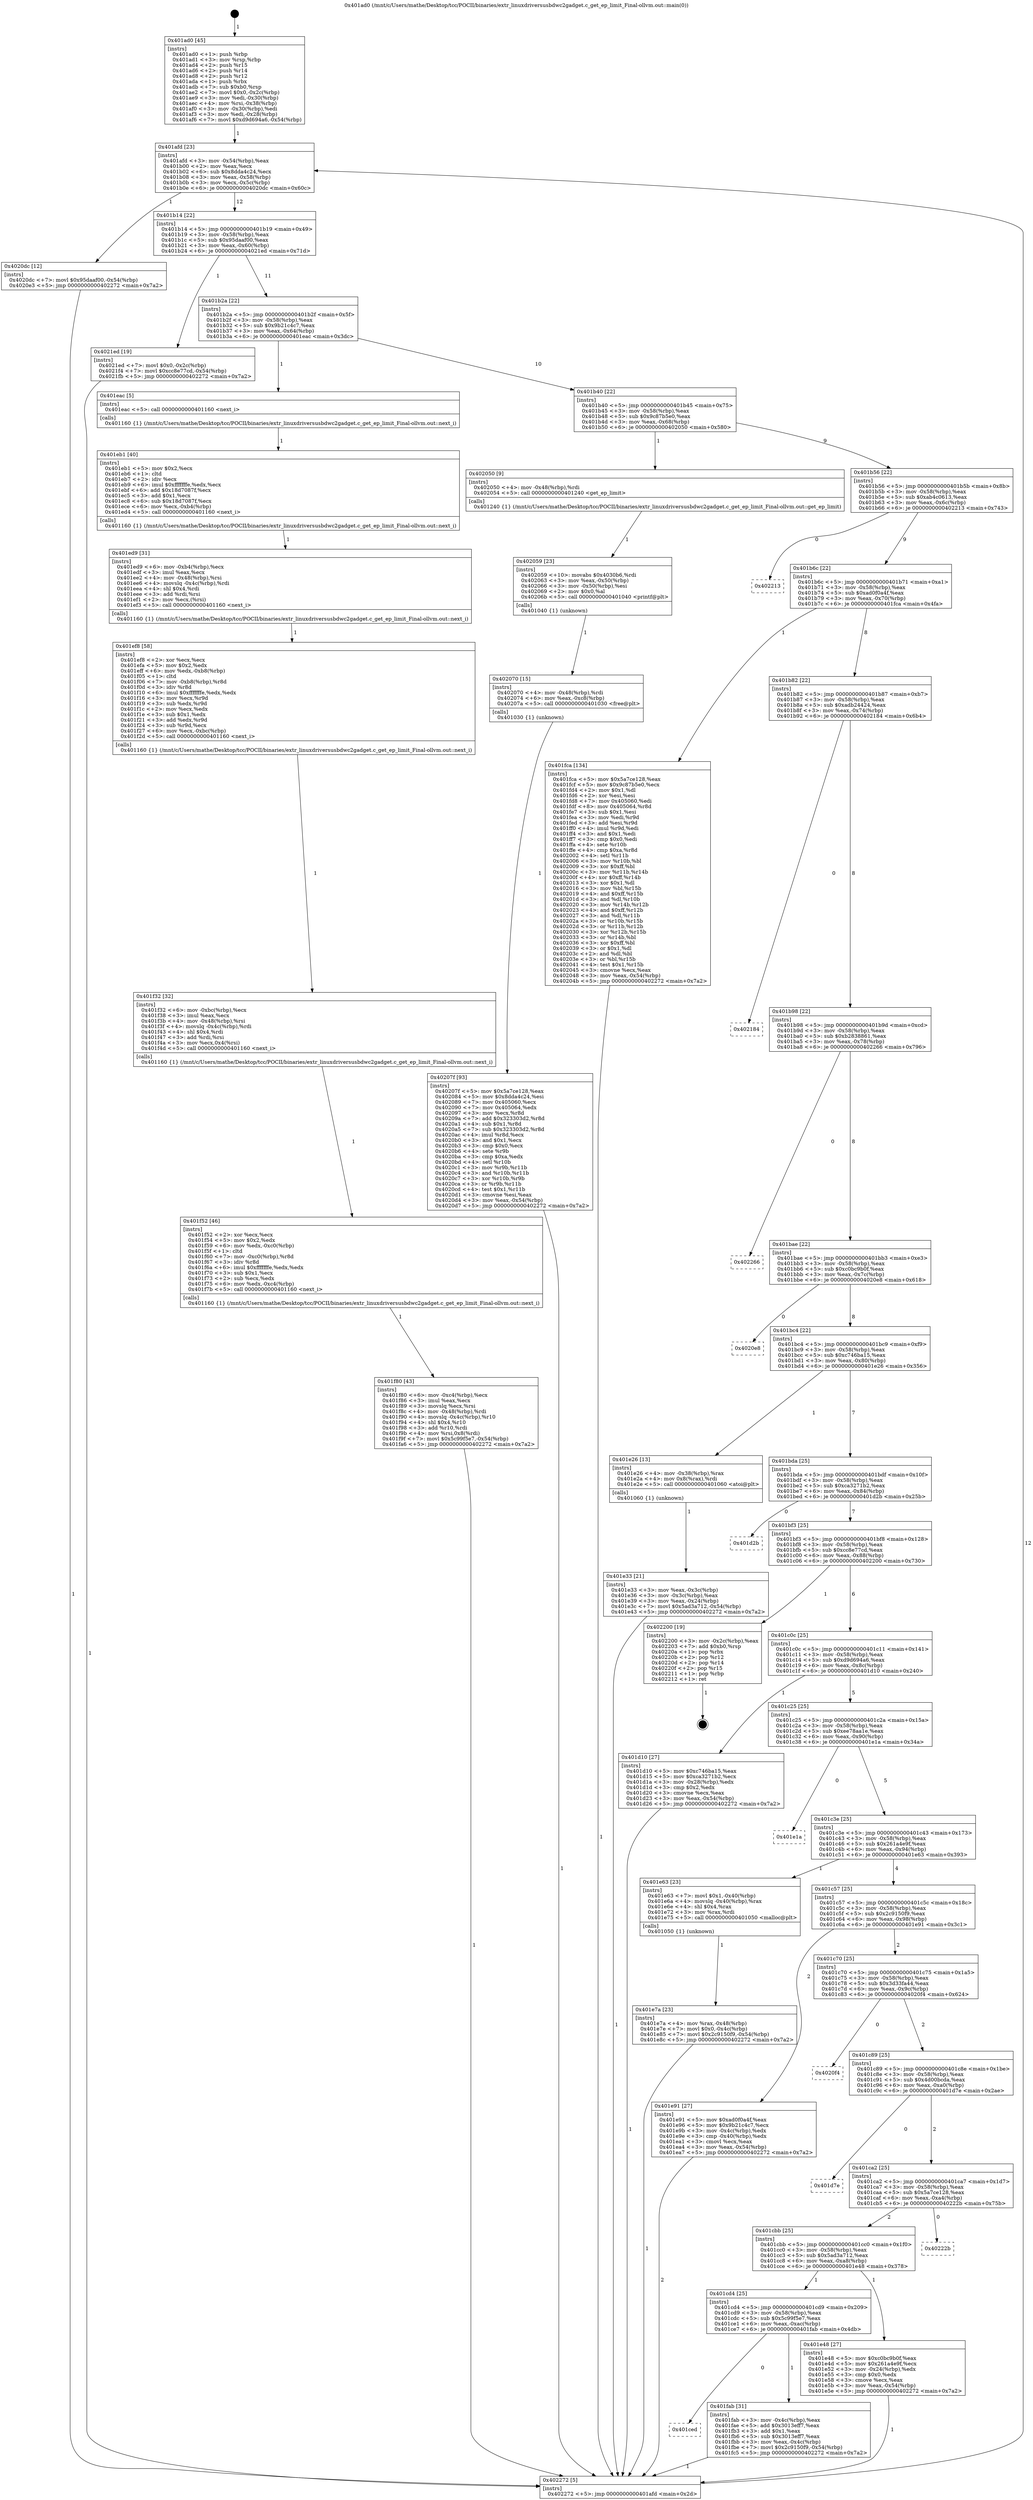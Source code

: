 digraph "0x401ad0" {
  label = "0x401ad0 (/mnt/c/Users/mathe/Desktop/tcc/POCII/binaries/extr_linuxdriversusbdwc2gadget.c_get_ep_limit_Final-ollvm.out::main(0))"
  labelloc = "t"
  node[shape=record]

  Entry [label="",width=0.3,height=0.3,shape=circle,fillcolor=black,style=filled]
  "0x401afd" [label="{
     0x401afd [23]\l
     | [instrs]\l
     &nbsp;&nbsp;0x401afd \<+3\>: mov -0x54(%rbp),%eax\l
     &nbsp;&nbsp;0x401b00 \<+2\>: mov %eax,%ecx\l
     &nbsp;&nbsp;0x401b02 \<+6\>: sub $0x8dda4c24,%ecx\l
     &nbsp;&nbsp;0x401b08 \<+3\>: mov %eax,-0x58(%rbp)\l
     &nbsp;&nbsp;0x401b0b \<+3\>: mov %ecx,-0x5c(%rbp)\l
     &nbsp;&nbsp;0x401b0e \<+6\>: je 00000000004020dc \<main+0x60c\>\l
  }"]
  "0x4020dc" [label="{
     0x4020dc [12]\l
     | [instrs]\l
     &nbsp;&nbsp;0x4020dc \<+7\>: movl $0x95daaf00,-0x54(%rbp)\l
     &nbsp;&nbsp;0x4020e3 \<+5\>: jmp 0000000000402272 \<main+0x7a2\>\l
  }"]
  "0x401b14" [label="{
     0x401b14 [22]\l
     | [instrs]\l
     &nbsp;&nbsp;0x401b14 \<+5\>: jmp 0000000000401b19 \<main+0x49\>\l
     &nbsp;&nbsp;0x401b19 \<+3\>: mov -0x58(%rbp),%eax\l
     &nbsp;&nbsp;0x401b1c \<+5\>: sub $0x95daaf00,%eax\l
     &nbsp;&nbsp;0x401b21 \<+3\>: mov %eax,-0x60(%rbp)\l
     &nbsp;&nbsp;0x401b24 \<+6\>: je 00000000004021ed \<main+0x71d\>\l
  }"]
  Exit [label="",width=0.3,height=0.3,shape=circle,fillcolor=black,style=filled,peripheries=2]
  "0x4021ed" [label="{
     0x4021ed [19]\l
     | [instrs]\l
     &nbsp;&nbsp;0x4021ed \<+7\>: movl $0x0,-0x2c(%rbp)\l
     &nbsp;&nbsp;0x4021f4 \<+7\>: movl $0xcc8e77cd,-0x54(%rbp)\l
     &nbsp;&nbsp;0x4021fb \<+5\>: jmp 0000000000402272 \<main+0x7a2\>\l
  }"]
  "0x401b2a" [label="{
     0x401b2a [22]\l
     | [instrs]\l
     &nbsp;&nbsp;0x401b2a \<+5\>: jmp 0000000000401b2f \<main+0x5f\>\l
     &nbsp;&nbsp;0x401b2f \<+3\>: mov -0x58(%rbp),%eax\l
     &nbsp;&nbsp;0x401b32 \<+5\>: sub $0x9b21c4c7,%eax\l
     &nbsp;&nbsp;0x401b37 \<+3\>: mov %eax,-0x64(%rbp)\l
     &nbsp;&nbsp;0x401b3a \<+6\>: je 0000000000401eac \<main+0x3dc\>\l
  }"]
  "0x40207f" [label="{
     0x40207f [93]\l
     | [instrs]\l
     &nbsp;&nbsp;0x40207f \<+5\>: mov $0x5a7ce128,%eax\l
     &nbsp;&nbsp;0x402084 \<+5\>: mov $0x8dda4c24,%esi\l
     &nbsp;&nbsp;0x402089 \<+7\>: mov 0x405060,%ecx\l
     &nbsp;&nbsp;0x402090 \<+7\>: mov 0x405064,%edx\l
     &nbsp;&nbsp;0x402097 \<+3\>: mov %ecx,%r8d\l
     &nbsp;&nbsp;0x40209a \<+7\>: add $0x323303d2,%r8d\l
     &nbsp;&nbsp;0x4020a1 \<+4\>: sub $0x1,%r8d\l
     &nbsp;&nbsp;0x4020a5 \<+7\>: sub $0x323303d2,%r8d\l
     &nbsp;&nbsp;0x4020ac \<+4\>: imul %r8d,%ecx\l
     &nbsp;&nbsp;0x4020b0 \<+3\>: and $0x1,%ecx\l
     &nbsp;&nbsp;0x4020b3 \<+3\>: cmp $0x0,%ecx\l
     &nbsp;&nbsp;0x4020b6 \<+4\>: sete %r9b\l
     &nbsp;&nbsp;0x4020ba \<+3\>: cmp $0xa,%edx\l
     &nbsp;&nbsp;0x4020bd \<+4\>: setl %r10b\l
     &nbsp;&nbsp;0x4020c1 \<+3\>: mov %r9b,%r11b\l
     &nbsp;&nbsp;0x4020c4 \<+3\>: and %r10b,%r11b\l
     &nbsp;&nbsp;0x4020c7 \<+3\>: xor %r10b,%r9b\l
     &nbsp;&nbsp;0x4020ca \<+3\>: or %r9b,%r11b\l
     &nbsp;&nbsp;0x4020cd \<+4\>: test $0x1,%r11b\l
     &nbsp;&nbsp;0x4020d1 \<+3\>: cmovne %esi,%eax\l
     &nbsp;&nbsp;0x4020d4 \<+3\>: mov %eax,-0x54(%rbp)\l
     &nbsp;&nbsp;0x4020d7 \<+5\>: jmp 0000000000402272 \<main+0x7a2\>\l
  }"]
  "0x401eac" [label="{
     0x401eac [5]\l
     | [instrs]\l
     &nbsp;&nbsp;0x401eac \<+5\>: call 0000000000401160 \<next_i\>\l
     | [calls]\l
     &nbsp;&nbsp;0x401160 \{1\} (/mnt/c/Users/mathe/Desktop/tcc/POCII/binaries/extr_linuxdriversusbdwc2gadget.c_get_ep_limit_Final-ollvm.out::next_i)\l
  }"]
  "0x401b40" [label="{
     0x401b40 [22]\l
     | [instrs]\l
     &nbsp;&nbsp;0x401b40 \<+5\>: jmp 0000000000401b45 \<main+0x75\>\l
     &nbsp;&nbsp;0x401b45 \<+3\>: mov -0x58(%rbp),%eax\l
     &nbsp;&nbsp;0x401b48 \<+5\>: sub $0x9c87b5e0,%eax\l
     &nbsp;&nbsp;0x401b4d \<+3\>: mov %eax,-0x68(%rbp)\l
     &nbsp;&nbsp;0x401b50 \<+6\>: je 0000000000402050 \<main+0x580\>\l
  }"]
  "0x402070" [label="{
     0x402070 [15]\l
     | [instrs]\l
     &nbsp;&nbsp;0x402070 \<+4\>: mov -0x48(%rbp),%rdi\l
     &nbsp;&nbsp;0x402074 \<+6\>: mov %eax,-0xc8(%rbp)\l
     &nbsp;&nbsp;0x40207a \<+5\>: call 0000000000401030 \<free@plt\>\l
     | [calls]\l
     &nbsp;&nbsp;0x401030 \{1\} (unknown)\l
  }"]
  "0x402050" [label="{
     0x402050 [9]\l
     | [instrs]\l
     &nbsp;&nbsp;0x402050 \<+4\>: mov -0x48(%rbp),%rdi\l
     &nbsp;&nbsp;0x402054 \<+5\>: call 0000000000401240 \<get_ep_limit\>\l
     | [calls]\l
     &nbsp;&nbsp;0x401240 \{1\} (/mnt/c/Users/mathe/Desktop/tcc/POCII/binaries/extr_linuxdriversusbdwc2gadget.c_get_ep_limit_Final-ollvm.out::get_ep_limit)\l
  }"]
  "0x401b56" [label="{
     0x401b56 [22]\l
     | [instrs]\l
     &nbsp;&nbsp;0x401b56 \<+5\>: jmp 0000000000401b5b \<main+0x8b\>\l
     &nbsp;&nbsp;0x401b5b \<+3\>: mov -0x58(%rbp),%eax\l
     &nbsp;&nbsp;0x401b5e \<+5\>: sub $0xab4c0613,%eax\l
     &nbsp;&nbsp;0x401b63 \<+3\>: mov %eax,-0x6c(%rbp)\l
     &nbsp;&nbsp;0x401b66 \<+6\>: je 0000000000402213 \<main+0x743\>\l
  }"]
  "0x402059" [label="{
     0x402059 [23]\l
     | [instrs]\l
     &nbsp;&nbsp;0x402059 \<+10\>: movabs $0x4030b6,%rdi\l
     &nbsp;&nbsp;0x402063 \<+3\>: mov %eax,-0x50(%rbp)\l
     &nbsp;&nbsp;0x402066 \<+3\>: mov -0x50(%rbp),%esi\l
     &nbsp;&nbsp;0x402069 \<+2\>: mov $0x0,%al\l
     &nbsp;&nbsp;0x40206b \<+5\>: call 0000000000401040 \<printf@plt\>\l
     | [calls]\l
     &nbsp;&nbsp;0x401040 \{1\} (unknown)\l
  }"]
  "0x402213" [label="{
     0x402213\l
  }", style=dashed]
  "0x401b6c" [label="{
     0x401b6c [22]\l
     | [instrs]\l
     &nbsp;&nbsp;0x401b6c \<+5\>: jmp 0000000000401b71 \<main+0xa1\>\l
     &nbsp;&nbsp;0x401b71 \<+3\>: mov -0x58(%rbp),%eax\l
     &nbsp;&nbsp;0x401b74 \<+5\>: sub $0xad0f0a4f,%eax\l
     &nbsp;&nbsp;0x401b79 \<+3\>: mov %eax,-0x70(%rbp)\l
     &nbsp;&nbsp;0x401b7c \<+6\>: je 0000000000401fca \<main+0x4fa\>\l
  }"]
  "0x401ced" [label="{
     0x401ced\l
  }", style=dashed]
  "0x401fca" [label="{
     0x401fca [134]\l
     | [instrs]\l
     &nbsp;&nbsp;0x401fca \<+5\>: mov $0x5a7ce128,%eax\l
     &nbsp;&nbsp;0x401fcf \<+5\>: mov $0x9c87b5e0,%ecx\l
     &nbsp;&nbsp;0x401fd4 \<+2\>: mov $0x1,%dl\l
     &nbsp;&nbsp;0x401fd6 \<+2\>: xor %esi,%esi\l
     &nbsp;&nbsp;0x401fd8 \<+7\>: mov 0x405060,%edi\l
     &nbsp;&nbsp;0x401fdf \<+8\>: mov 0x405064,%r8d\l
     &nbsp;&nbsp;0x401fe7 \<+3\>: sub $0x1,%esi\l
     &nbsp;&nbsp;0x401fea \<+3\>: mov %edi,%r9d\l
     &nbsp;&nbsp;0x401fed \<+3\>: add %esi,%r9d\l
     &nbsp;&nbsp;0x401ff0 \<+4\>: imul %r9d,%edi\l
     &nbsp;&nbsp;0x401ff4 \<+3\>: and $0x1,%edi\l
     &nbsp;&nbsp;0x401ff7 \<+3\>: cmp $0x0,%edi\l
     &nbsp;&nbsp;0x401ffa \<+4\>: sete %r10b\l
     &nbsp;&nbsp;0x401ffe \<+4\>: cmp $0xa,%r8d\l
     &nbsp;&nbsp;0x402002 \<+4\>: setl %r11b\l
     &nbsp;&nbsp;0x402006 \<+3\>: mov %r10b,%bl\l
     &nbsp;&nbsp;0x402009 \<+3\>: xor $0xff,%bl\l
     &nbsp;&nbsp;0x40200c \<+3\>: mov %r11b,%r14b\l
     &nbsp;&nbsp;0x40200f \<+4\>: xor $0xff,%r14b\l
     &nbsp;&nbsp;0x402013 \<+3\>: xor $0x1,%dl\l
     &nbsp;&nbsp;0x402016 \<+3\>: mov %bl,%r15b\l
     &nbsp;&nbsp;0x402019 \<+4\>: and $0xff,%r15b\l
     &nbsp;&nbsp;0x40201d \<+3\>: and %dl,%r10b\l
     &nbsp;&nbsp;0x402020 \<+3\>: mov %r14b,%r12b\l
     &nbsp;&nbsp;0x402023 \<+4\>: and $0xff,%r12b\l
     &nbsp;&nbsp;0x402027 \<+3\>: and %dl,%r11b\l
     &nbsp;&nbsp;0x40202a \<+3\>: or %r10b,%r15b\l
     &nbsp;&nbsp;0x40202d \<+3\>: or %r11b,%r12b\l
     &nbsp;&nbsp;0x402030 \<+3\>: xor %r12b,%r15b\l
     &nbsp;&nbsp;0x402033 \<+3\>: or %r14b,%bl\l
     &nbsp;&nbsp;0x402036 \<+3\>: xor $0xff,%bl\l
     &nbsp;&nbsp;0x402039 \<+3\>: or $0x1,%dl\l
     &nbsp;&nbsp;0x40203c \<+2\>: and %dl,%bl\l
     &nbsp;&nbsp;0x40203e \<+3\>: or %bl,%r15b\l
     &nbsp;&nbsp;0x402041 \<+4\>: test $0x1,%r15b\l
     &nbsp;&nbsp;0x402045 \<+3\>: cmovne %ecx,%eax\l
     &nbsp;&nbsp;0x402048 \<+3\>: mov %eax,-0x54(%rbp)\l
     &nbsp;&nbsp;0x40204b \<+5\>: jmp 0000000000402272 \<main+0x7a2\>\l
  }"]
  "0x401b82" [label="{
     0x401b82 [22]\l
     | [instrs]\l
     &nbsp;&nbsp;0x401b82 \<+5\>: jmp 0000000000401b87 \<main+0xb7\>\l
     &nbsp;&nbsp;0x401b87 \<+3\>: mov -0x58(%rbp),%eax\l
     &nbsp;&nbsp;0x401b8a \<+5\>: sub $0xadb24424,%eax\l
     &nbsp;&nbsp;0x401b8f \<+3\>: mov %eax,-0x74(%rbp)\l
     &nbsp;&nbsp;0x401b92 \<+6\>: je 0000000000402184 \<main+0x6b4\>\l
  }"]
  "0x401fab" [label="{
     0x401fab [31]\l
     | [instrs]\l
     &nbsp;&nbsp;0x401fab \<+3\>: mov -0x4c(%rbp),%eax\l
     &nbsp;&nbsp;0x401fae \<+5\>: add $0x3013eff7,%eax\l
     &nbsp;&nbsp;0x401fb3 \<+3\>: add $0x1,%eax\l
     &nbsp;&nbsp;0x401fb6 \<+5\>: sub $0x3013eff7,%eax\l
     &nbsp;&nbsp;0x401fbb \<+3\>: mov %eax,-0x4c(%rbp)\l
     &nbsp;&nbsp;0x401fbe \<+7\>: movl $0x2c9150f9,-0x54(%rbp)\l
     &nbsp;&nbsp;0x401fc5 \<+5\>: jmp 0000000000402272 \<main+0x7a2\>\l
  }"]
  "0x402184" [label="{
     0x402184\l
  }", style=dashed]
  "0x401b98" [label="{
     0x401b98 [22]\l
     | [instrs]\l
     &nbsp;&nbsp;0x401b98 \<+5\>: jmp 0000000000401b9d \<main+0xcd\>\l
     &nbsp;&nbsp;0x401b9d \<+3\>: mov -0x58(%rbp),%eax\l
     &nbsp;&nbsp;0x401ba0 \<+5\>: sub $0xb2838861,%eax\l
     &nbsp;&nbsp;0x401ba5 \<+3\>: mov %eax,-0x78(%rbp)\l
     &nbsp;&nbsp;0x401ba8 \<+6\>: je 0000000000402266 \<main+0x796\>\l
  }"]
  "0x401f80" [label="{
     0x401f80 [43]\l
     | [instrs]\l
     &nbsp;&nbsp;0x401f80 \<+6\>: mov -0xc4(%rbp),%ecx\l
     &nbsp;&nbsp;0x401f86 \<+3\>: imul %eax,%ecx\l
     &nbsp;&nbsp;0x401f89 \<+3\>: movslq %ecx,%rsi\l
     &nbsp;&nbsp;0x401f8c \<+4\>: mov -0x48(%rbp),%rdi\l
     &nbsp;&nbsp;0x401f90 \<+4\>: movslq -0x4c(%rbp),%r10\l
     &nbsp;&nbsp;0x401f94 \<+4\>: shl $0x4,%r10\l
     &nbsp;&nbsp;0x401f98 \<+3\>: add %r10,%rdi\l
     &nbsp;&nbsp;0x401f9b \<+4\>: mov %rsi,0x8(%rdi)\l
     &nbsp;&nbsp;0x401f9f \<+7\>: movl $0x5c99f5e7,-0x54(%rbp)\l
     &nbsp;&nbsp;0x401fa6 \<+5\>: jmp 0000000000402272 \<main+0x7a2\>\l
  }"]
  "0x402266" [label="{
     0x402266\l
  }", style=dashed]
  "0x401bae" [label="{
     0x401bae [22]\l
     | [instrs]\l
     &nbsp;&nbsp;0x401bae \<+5\>: jmp 0000000000401bb3 \<main+0xe3\>\l
     &nbsp;&nbsp;0x401bb3 \<+3\>: mov -0x58(%rbp),%eax\l
     &nbsp;&nbsp;0x401bb6 \<+5\>: sub $0xc0bc9b0f,%eax\l
     &nbsp;&nbsp;0x401bbb \<+3\>: mov %eax,-0x7c(%rbp)\l
     &nbsp;&nbsp;0x401bbe \<+6\>: je 00000000004020e8 \<main+0x618\>\l
  }"]
  "0x401f52" [label="{
     0x401f52 [46]\l
     | [instrs]\l
     &nbsp;&nbsp;0x401f52 \<+2\>: xor %ecx,%ecx\l
     &nbsp;&nbsp;0x401f54 \<+5\>: mov $0x2,%edx\l
     &nbsp;&nbsp;0x401f59 \<+6\>: mov %edx,-0xc0(%rbp)\l
     &nbsp;&nbsp;0x401f5f \<+1\>: cltd\l
     &nbsp;&nbsp;0x401f60 \<+7\>: mov -0xc0(%rbp),%r8d\l
     &nbsp;&nbsp;0x401f67 \<+3\>: idiv %r8d\l
     &nbsp;&nbsp;0x401f6a \<+6\>: imul $0xfffffffe,%edx,%edx\l
     &nbsp;&nbsp;0x401f70 \<+3\>: sub $0x1,%ecx\l
     &nbsp;&nbsp;0x401f73 \<+2\>: sub %ecx,%edx\l
     &nbsp;&nbsp;0x401f75 \<+6\>: mov %edx,-0xc4(%rbp)\l
     &nbsp;&nbsp;0x401f7b \<+5\>: call 0000000000401160 \<next_i\>\l
     | [calls]\l
     &nbsp;&nbsp;0x401160 \{1\} (/mnt/c/Users/mathe/Desktop/tcc/POCII/binaries/extr_linuxdriversusbdwc2gadget.c_get_ep_limit_Final-ollvm.out::next_i)\l
  }"]
  "0x4020e8" [label="{
     0x4020e8\l
  }", style=dashed]
  "0x401bc4" [label="{
     0x401bc4 [22]\l
     | [instrs]\l
     &nbsp;&nbsp;0x401bc4 \<+5\>: jmp 0000000000401bc9 \<main+0xf9\>\l
     &nbsp;&nbsp;0x401bc9 \<+3\>: mov -0x58(%rbp),%eax\l
     &nbsp;&nbsp;0x401bcc \<+5\>: sub $0xc746ba15,%eax\l
     &nbsp;&nbsp;0x401bd1 \<+3\>: mov %eax,-0x80(%rbp)\l
     &nbsp;&nbsp;0x401bd4 \<+6\>: je 0000000000401e26 \<main+0x356\>\l
  }"]
  "0x401f32" [label="{
     0x401f32 [32]\l
     | [instrs]\l
     &nbsp;&nbsp;0x401f32 \<+6\>: mov -0xbc(%rbp),%ecx\l
     &nbsp;&nbsp;0x401f38 \<+3\>: imul %eax,%ecx\l
     &nbsp;&nbsp;0x401f3b \<+4\>: mov -0x48(%rbp),%rsi\l
     &nbsp;&nbsp;0x401f3f \<+4\>: movslq -0x4c(%rbp),%rdi\l
     &nbsp;&nbsp;0x401f43 \<+4\>: shl $0x4,%rdi\l
     &nbsp;&nbsp;0x401f47 \<+3\>: add %rdi,%rsi\l
     &nbsp;&nbsp;0x401f4a \<+3\>: mov %ecx,0x4(%rsi)\l
     &nbsp;&nbsp;0x401f4d \<+5\>: call 0000000000401160 \<next_i\>\l
     | [calls]\l
     &nbsp;&nbsp;0x401160 \{1\} (/mnt/c/Users/mathe/Desktop/tcc/POCII/binaries/extr_linuxdriversusbdwc2gadget.c_get_ep_limit_Final-ollvm.out::next_i)\l
  }"]
  "0x401e26" [label="{
     0x401e26 [13]\l
     | [instrs]\l
     &nbsp;&nbsp;0x401e26 \<+4\>: mov -0x38(%rbp),%rax\l
     &nbsp;&nbsp;0x401e2a \<+4\>: mov 0x8(%rax),%rdi\l
     &nbsp;&nbsp;0x401e2e \<+5\>: call 0000000000401060 \<atoi@plt\>\l
     | [calls]\l
     &nbsp;&nbsp;0x401060 \{1\} (unknown)\l
  }"]
  "0x401bda" [label="{
     0x401bda [25]\l
     | [instrs]\l
     &nbsp;&nbsp;0x401bda \<+5\>: jmp 0000000000401bdf \<main+0x10f\>\l
     &nbsp;&nbsp;0x401bdf \<+3\>: mov -0x58(%rbp),%eax\l
     &nbsp;&nbsp;0x401be2 \<+5\>: sub $0xca3271b2,%eax\l
     &nbsp;&nbsp;0x401be7 \<+6\>: mov %eax,-0x84(%rbp)\l
     &nbsp;&nbsp;0x401bed \<+6\>: je 0000000000401d2b \<main+0x25b\>\l
  }"]
  "0x401ef8" [label="{
     0x401ef8 [58]\l
     | [instrs]\l
     &nbsp;&nbsp;0x401ef8 \<+2\>: xor %ecx,%ecx\l
     &nbsp;&nbsp;0x401efa \<+5\>: mov $0x2,%edx\l
     &nbsp;&nbsp;0x401eff \<+6\>: mov %edx,-0xb8(%rbp)\l
     &nbsp;&nbsp;0x401f05 \<+1\>: cltd\l
     &nbsp;&nbsp;0x401f06 \<+7\>: mov -0xb8(%rbp),%r8d\l
     &nbsp;&nbsp;0x401f0d \<+3\>: idiv %r8d\l
     &nbsp;&nbsp;0x401f10 \<+6\>: imul $0xfffffffe,%edx,%edx\l
     &nbsp;&nbsp;0x401f16 \<+3\>: mov %ecx,%r9d\l
     &nbsp;&nbsp;0x401f19 \<+3\>: sub %edx,%r9d\l
     &nbsp;&nbsp;0x401f1c \<+2\>: mov %ecx,%edx\l
     &nbsp;&nbsp;0x401f1e \<+3\>: sub $0x1,%edx\l
     &nbsp;&nbsp;0x401f21 \<+3\>: add %edx,%r9d\l
     &nbsp;&nbsp;0x401f24 \<+3\>: sub %r9d,%ecx\l
     &nbsp;&nbsp;0x401f27 \<+6\>: mov %ecx,-0xbc(%rbp)\l
     &nbsp;&nbsp;0x401f2d \<+5\>: call 0000000000401160 \<next_i\>\l
     | [calls]\l
     &nbsp;&nbsp;0x401160 \{1\} (/mnt/c/Users/mathe/Desktop/tcc/POCII/binaries/extr_linuxdriversusbdwc2gadget.c_get_ep_limit_Final-ollvm.out::next_i)\l
  }"]
  "0x401d2b" [label="{
     0x401d2b\l
  }", style=dashed]
  "0x401bf3" [label="{
     0x401bf3 [25]\l
     | [instrs]\l
     &nbsp;&nbsp;0x401bf3 \<+5\>: jmp 0000000000401bf8 \<main+0x128\>\l
     &nbsp;&nbsp;0x401bf8 \<+3\>: mov -0x58(%rbp),%eax\l
     &nbsp;&nbsp;0x401bfb \<+5\>: sub $0xcc8e77cd,%eax\l
     &nbsp;&nbsp;0x401c00 \<+6\>: mov %eax,-0x88(%rbp)\l
     &nbsp;&nbsp;0x401c06 \<+6\>: je 0000000000402200 \<main+0x730\>\l
  }"]
  "0x401ed9" [label="{
     0x401ed9 [31]\l
     | [instrs]\l
     &nbsp;&nbsp;0x401ed9 \<+6\>: mov -0xb4(%rbp),%ecx\l
     &nbsp;&nbsp;0x401edf \<+3\>: imul %eax,%ecx\l
     &nbsp;&nbsp;0x401ee2 \<+4\>: mov -0x48(%rbp),%rsi\l
     &nbsp;&nbsp;0x401ee6 \<+4\>: movslq -0x4c(%rbp),%rdi\l
     &nbsp;&nbsp;0x401eea \<+4\>: shl $0x4,%rdi\l
     &nbsp;&nbsp;0x401eee \<+3\>: add %rdi,%rsi\l
     &nbsp;&nbsp;0x401ef1 \<+2\>: mov %ecx,(%rsi)\l
     &nbsp;&nbsp;0x401ef3 \<+5\>: call 0000000000401160 \<next_i\>\l
     | [calls]\l
     &nbsp;&nbsp;0x401160 \{1\} (/mnt/c/Users/mathe/Desktop/tcc/POCII/binaries/extr_linuxdriversusbdwc2gadget.c_get_ep_limit_Final-ollvm.out::next_i)\l
  }"]
  "0x402200" [label="{
     0x402200 [19]\l
     | [instrs]\l
     &nbsp;&nbsp;0x402200 \<+3\>: mov -0x2c(%rbp),%eax\l
     &nbsp;&nbsp;0x402203 \<+7\>: add $0xb0,%rsp\l
     &nbsp;&nbsp;0x40220a \<+1\>: pop %rbx\l
     &nbsp;&nbsp;0x40220b \<+2\>: pop %r12\l
     &nbsp;&nbsp;0x40220d \<+2\>: pop %r14\l
     &nbsp;&nbsp;0x40220f \<+2\>: pop %r15\l
     &nbsp;&nbsp;0x402211 \<+1\>: pop %rbp\l
     &nbsp;&nbsp;0x402212 \<+1\>: ret\l
  }"]
  "0x401c0c" [label="{
     0x401c0c [25]\l
     | [instrs]\l
     &nbsp;&nbsp;0x401c0c \<+5\>: jmp 0000000000401c11 \<main+0x141\>\l
     &nbsp;&nbsp;0x401c11 \<+3\>: mov -0x58(%rbp),%eax\l
     &nbsp;&nbsp;0x401c14 \<+5\>: sub $0xd9d694a6,%eax\l
     &nbsp;&nbsp;0x401c19 \<+6\>: mov %eax,-0x8c(%rbp)\l
     &nbsp;&nbsp;0x401c1f \<+6\>: je 0000000000401d10 \<main+0x240\>\l
  }"]
  "0x401eb1" [label="{
     0x401eb1 [40]\l
     | [instrs]\l
     &nbsp;&nbsp;0x401eb1 \<+5\>: mov $0x2,%ecx\l
     &nbsp;&nbsp;0x401eb6 \<+1\>: cltd\l
     &nbsp;&nbsp;0x401eb7 \<+2\>: idiv %ecx\l
     &nbsp;&nbsp;0x401eb9 \<+6\>: imul $0xfffffffe,%edx,%ecx\l
     &nbsp;&nbsp;0x401ebf \<+6\>: add $0x18d7087f,%ecx\l
     &nbsp;&nbsp;0x401ec5 \<+3\>: add $0x1,%ecx\l
     &nbsp;&nbsp;0x401ec8 \<+6\>: sub $0x18d7087f,%ecx\l
     &nbsp;&nbsp;0x401ece \<+6\>: mov %ecx,-0xb4(%rbp)\l
     &nbsp;&nbsp;0x401ed4 \<+5\>: call 0000000000401160 \<next_i\>\l
     | [calls]\l
     &nbsp;&nbsp;0x401160 \{1\} (/mnt/c/Users/mathe/Desktop/tcc/POCII/binaries/extr_linuxdriversusbdwc2gadget.c_get_ep_limit_Final-ollvm.out::next_i)\l
  }"]
  "0x401d10" [label="{
     0x401d10 [27]\l
     | [instrs]\l
     &nbsp;&nbsp;0x401d10 \<+5\>: mov $0xc746ba15,%eax\l
     &nbsp;&nbsp;0x401d15 \<+5\>: mov $0xca3271b2,%ecx\l
     &nbsp;&nbsp;0x401d1a \<+3\>: mov -0x28(%rbp),%edx\l
     &nbsp;&nbsp;0x401d1d \<+3\>: cmp $0x2,%edx\l
     &nbsp;&nbsp;0x401d20 \<+3\>: cmovne %ecx,%eax\l
     &nbsp;&nbsp;0x401d23 \<+3\>: mov %eax,-0x54(%rbp)\l
     &nbsp;&nbsp;0x401d26 \<+5\>: jmp 0000000000402272 \<main+0x7a2\>\l
  }"]
  "0x401c25" [label="{
     0x401c25 [25]\l
     | [instrs]\l
     &nbsp;&nbsp;0x401c25 \<+5\>: jmp 0000000000401c2a \<main+0x15a\>\l
     &nbsp;&nbsp;0x401c2a \<+3\>: mov -0x58(%rbp),%eax\l
     &nbsp;&nbsp;0x401c2d \<+5\>: sub $0xee78aa1e,%eax\l
     &nbsp;&nbsp;0x401c32 \<+6\>: mov %eax,-0x90(%rbp)\l
     &nbsp;&nbsp;0x401c38 \<+6\>: je 0000000000401e1a \<main+0x34a\>\l
  }"]
  "0x402272" [label="{
     0x402272 [5]\l
     | [instrs]\l
     &nbsp;&nbsp;0x402272 \<+5\>: jmp 0000000000401afd \<main+0x2d\>\l
  }"]
  "0x401ad0" [label="{
     0x401ad0 [45]\l
     | [instrs]\l
     &nbsp;&nbsp;0x401ad0 \<+1\>: push %rbp\l
     &nbsp;&nbsp;0x401ad1 \<+3\>: mov %rsp,%rbp\l
     &nbsp;&nbsp;0x401ad4 \<+2\>: push %r15\l
     &nbsp;&nbsp;0x401ad6 \<+2\>: push %r14\l
     &nbsp;&nbsp;0x401ad8 \<+2\>: push %r12\l
     &nbsp;&nbsp;0x401ada \<+1\>: push %rbx\l
     &nbsp;&nbsp;0x401adb \<+7\>: sub $0xb0,%rsp\l
     &nbsp;&nbsp;0x401ae2 \<+7\>: movl $0x0,-0x2c(%rbp)\l
     &nbsp;&nbsp;0x401ae9 \<+3\>: mov %edi,-0x30(%rbp)\l
     &nbsp;&nbsp;0x401aec \<+4\>: mov %rsi,-0x38(%rbp)\l
     &nbsp;&nbsp;0x401af0 \<+3\>: mov -0x30(%rbp),%edi\l
     &nbsp;&nbsp;0x401af3 \<+3\>: mov %edi,-0x28(%rbp)\l
     &nbsp;&nbsp;0x401af6 \<+7\>: movl $0xd9d694a6,-0x54(%rbp)\l
  }"]
  "0x401e33" [label="{
     0x401e33 [21]\l
     | [instrs]\l
     &nbsp;&nbsp;0x401e33 \<+3\>: mov %eax,-0x3c(%rbp)\l
     &nbsp;&nbsp;0x401e36 \<+3\>: mov -0x3c(%rbp),%eax\l
     &nbsp;&nbsp;0x401e39 \<+3\>: mov %eax,-0x24(%rbp)\l
     &nbsp;&nbsp;0x401e3c \<+7\>: movl $0x5ad3a712,-0x54(%rbp)\l
     &nbsp;&nbsp;0x401e43 \<+5\>: jmp 0000000000402272 \<main+0x7a2\>\l
  }"]
  "0x401e7a" [label="{
     0x401e7a [23]\l
     | [instrs]\l
     &nbsp;&nbsp;0x401e7a \<+4\>: mov %rax,-0x48(%rbp)\l
     &nbsp;&nbsp;0x401e7e \<+7\>: movl $0x0,-0x4c(%rbp)\l
     &nbsp;&nbsp;0x401e85 \<+7\>: movl $0x2c9150f9,-0x54(%rbp)\l
     &nbsp;&nbsp;0x401e8c \<+5\>: jmp 0000000000402272 \<main+0x7a2\>\l
  }"]
  "0x401e1a" [label="{
     0x401e1a\l
  }", style=dashed]
  "0x401c3e" [label="{
     0x401c3e [25]\l
     | [instrs]\l
     &nbsp;&nbsp;0x401c3e \<+5\>: jmp 0000000000401c43 \<main+0x173\>\l
     &nbsp;&nbsp;0x401c43 \<+3\>: mov -0x58(%rbp),%eax\l
     &nbsp;&nbsp;0x401c46 \<+5\>: sub $0x261a4e9f,%eax\l
     &nbsp;&nbsp;0x401c4b \<+6\>: mov %eax,-0x94(%rbp)\l
     &nbsp;&nbsp;0x401c51 \<+6\>: je 0000000000401e63 \<main+0x393\>\l
  }"]
  "0x401cd4" [label="{
     0x401cd4 [25]\l
     | [instrs]\l
     &nbsp;&nbsp;0x401cd4 \<+5\>: jmp 0000000000401cd9 \<main+0x209\>\l
     &nbsp;&nbsp;0x401cd9 \<+3\>: mov -0x58(%rbp),%eax\l
     &nbsp;&nbsp;0x401cdc \<+5\>: sub $0x5c99f5e7,%eax\l
     &nbsp;&nbsp;0x401ce1 \<+6\>: mov %eax,-0xac(%rbp)\l
     &nbsp;&nbsp;0x401ce7 \<+6\>: je 0000000000401fab \<main+0x4db\>\l
  }"]
  "0x401e63" [label="{
     0x401e63 [23]\l
     | [instrs]\l
     &nbsp;&nbsp;0x401e63 \<+7\>: movl $0x1,-0x40(%rbp)\l
     &nbsp;&nbsp;0x401e6a \<+4\>: movslq -0x40(%rbp),%rax\l
     &nbsp;&nbsp;0x401e6e \<+4\>: shl $0x4,%rax\l
     &nbsp;&nbsp;0x401e72 \<+3\>: mov %rax,%rdi\l
     &nbsp;&nbsp;0x401e75 \<+5\>: call 0000000000401050 \<malloc@plt\>\l
     | [calls]\l
     &nbsp;&nbsp;0x401050 \{1\} (unknown)\l
  }"]
  "0x401c57" [label="{
     0x401c57 [25]\l
     | [instrs]\l
     &nbsp;&nbsp;0x401c57 \<+5\>: jmp 0000000000401c5c \<main+0x18c\>\l
     &nbsp;&nbsp;0x401c5c \<+3\>: mov -0x58(%rbp),%eax\l
     &nbsp;&nbsp;0x401c5f \<+5\>: sub $0x2c9150f9,%eax\l
     &nbsp;&nbsp;0x401c64 \<+6\>: mov %eax,-0x98(%rbp)\l
     &nbsp;&nbsp;0x401c6a \<+6\>: je 0000000000401e91 \<main+0x3c1\>\l
  }"]
  "0x401e48" [label="{
     0x401e48 [27]\l
     | [instrs]\l
     &nbsp;&nbsp;0x401e48 \<+5\>: mov $0xc0bc9b0f,%eax\l
     &nbsp;&nbsp;0x401e4d \<+5\>: mov $0x261a4e9f,%ecx\l
     &nbsp;&nbsp;0x401e52 \<+3\>: mov -0x24(%rbp),%edx\l
     &nbsp;&nbsp;0x401e55 \<+3\>: cmp $0x0,%edx\l
     &nbsp;&nbsp;0x401e58 \<+3\>: cmove %ecx,%eax\l
     &nbsp;&nbsp;0x401e5b \<+3\>: mov %eax,-0x54(%rbp)\l
     &nbsp;&nbsp;0x401e5e \<+5\>: jmp 0000000000402272 \<main+0x7a2\>\l
  }"]
  "0x401e91" [label="{
     0x401e91 [27]\l
     | [instrs]\l
     &nbsp;&nbsp;0x401e91 \<+5\>: mov $0xad0f0a4f,%eax\l
     &nbsp;&nbsp;0x401e96 \<+5\>: mov $0x9b21c4c7,%ecx\l
     &nbsp;&nbsp;0x401e9b \<+3\>: mov -0x4c(%rbp),%edx\l
     &nbsp;&nbsp;0x401e9e \<+3\>: cmp -0x40(%rbp),%edx\l
     &nbsp;&nbsp;0x401ea1 \<+3\>: cmovl %ecx,%eax\l
     &nbsp;&nbsp;0x401ea4 \<+3\>: mov %eax,-0x54(%rbp)\l
     &nbsp;&nbsp;0x401ea7 \<+5\>: jmp 0000000000402272 \<main+0x7a2\>\l
  }"]
  "0x401c70" [label="{
     0x401c70 [25]\l
     | [instrs]\l
     &nbsp;&nbsp;0x401c70 \<+5\>: jmp 0000000000401c75 \<main+0x1a5\>\l
     &nbsp;&nbsp;0x401c75 \<+3\>: mov -0x58(%rbp),%eax\l
     &nbsp;&nbsp;0x401c78 \<+5\>: sub $0x3d33fa44,%eax\l
     &nbsp;&nbsp;0x401c7d \<+6\>: mov %eax,-0x9c(%rbp)\l
     &nbsp;&nbsp;0x401c83 \<+6\>: je 00000000004020f4 \<main+0x624\>\l
  }"]
  "0x401cbb" [label="{
     0x401cbb [25]\l
     | [instrs]\l
     &nbsp;&nbsp;0x401cbb \<+5\>: jmp 0000000000401cc0 \<main+0x1f0\>\l
     &nbsp;&nbsp;0x401cc0 \<+3\>: mov -0x58(%rbp),%eax\l
     &nbsp;&nbsp;0x401cc3 \<+5\>: sub $0x5ad3a712,%eax\l
     &nbsp;&nbsp;0x401cc8 \<+6\>: mov %eax,-0xa8(%rbp)\l
     &nbsp;&nbsp;0x401cce \<+6\>: je 0000000000401e48 \<main+0x378\>\l
  }"]
  "0x4020f4" [label="{
     0x4020f4\l
  }", style=dashed]
  "0x401c89" [label="{
     0x401c89 [25]\l
     | [instrs]\l
     &nbsp;&nbsp;0x401c89 \<+5\>: jmp 0000000000401c8e \<main+0x1be\>\l
     &nbsp;&nbsp;0x401c8e \<+3\>: mov -0x58(%rbp),%eax\l
     &nbsp;&nbsp;0x401c91 \<+5\>: sub $0x4d00bcda,%eax\l
     &nbsp;&nbsp;0x401c96 \<+6\>: mov %eax,-0xa0(%rbp)\l
     &nbsp;&nbsp;0x401c9c \<+6\>: je 0000000000401d7e \<main+0x2ae\>\l
  }"]
  "0x40222b" [label="{
     0x40222b\l
  }", style=dashed]
  "0x401d7e" [label="{
     0x401d7e\l
  }", style=dashed]
  "0x401ca2" [label="{
     0x401ca2 [25]\l
     | [instrs]\l
     &nbsp;&nbsp;0x401ca2 \<+5\>: jmp 0000000000401ca7 \<main+0x1d7\>\l
     &nbsp;&nbsp;0x401ca7 \<+3\>: mov -0x58(%rbp),%eax\l
     &nbsp;&nbsp;0x401caa \<+5\>: sub $0x5a7ce128,%eax\l
     &nbsp;&nbsp;0x401caf \<+6\>: mov %eax,-0xa4(%rbp)\l
     &nbsp;&nbsp;0x401cb5 \<+6\>: je 000000000040222b \<main+0x75b\>\l
  }"]
  Entry -> "0x401ad0" [label=" 1"]
  "0x401afd" -> "0x4020dc" [label=" 1"]
  "0x401afd" -> "0x401b14" [label=" 12"]
  "0x402200" -> Exit [label=" 1"]
  "0x401b14" -> "0x4021ed" [label=" 1"]
  "0x401b14" -> "0x401b2a" [label=" 11"]
  "0x4021ed" -> "0x402272" [label=" 1"]
  "0x401b2a" -> "0x401eac" [label=" 1"]
  "0x401b2a" -> "0x401b40" [label=" 10"]
  "0x4020dc" -> "0x402272" [label=" 1"]
  "0x401b40" -> "0x402050" [label=" 1"]
  "0x401b40" -> "0x401b56" [label=" 9"]
  "0x40207f" -> "0x402272" [label=" 1"]
  "0x401b56" -> "0x402213" [label=" 0"]
  "0x401b56" -> "0x401b6c" [label=" 9"]
  "0x402070" -> "0x40207f" [label=" 1"]
  "0x401b6c" -> "0x401fca" [label=" 1"]
  "0x401b6c" -> "0x401b82" [label=" 8"]
  "0x402059" -> "0x402070" [label=" 1"]
  "0x401b82" -> "0x402184" [label=" 0"]
  "0x401b82" -> "0x401b98" [label=" 8"]
  "0x402050" -> "0x402059" [label=" 1"]
  "0x401b98" -> "0x402266" [label=" 0"]
  "0x401b98" -> "0x401bae" [label=" 8"]
  "0x401fab" -> "0x402272" [label=" 1"]
  "0x401bae" -> "0x4020e8" [label=" 0"]
  "0x401bae" -> "0x401bc4" [label=" 8"]
  "0x401cd4" -> "0x401ced" [label=" 0"]
  "0x401bc4" -> "0x401e26" [label=" 1"]
  "0x401bc4" -> "0x401bda" [label=" 7"]
  "0x401cd4" -> "0x401fab" [label=" 1"]
  "0x401bda" -> "0x401d2b" [label=" 0"]
  "0x401bda" -> "0x401bf3" [label=" 7"]
  "0x401fca" -> "0x402272" [label=" 1"]
  "0x401bf3" -> "0x402200" [label=" 1"]
  "0x401bf3" -> "0x401c0c" [label=" 6"]
  "0x401f80" -> "0x402272" [label=" 1"]
  "0x401c0c" -> "0x401d10" [label=" 1"]
  "0x401c0c" -> "0x401c25" [label=" 5"]
  "0x401d10" -> "0x402272" [label=" 1"]
  "0x401ad0" -> "0x401afd" [label=" 1"]
  "0x402272" -> "0x401afd" [label=" 12"]
  "0x401e26" -> "0x401e33" [label=" 1"]
  "0x401e33" -> "0x402272" [label=" 1"]
  "0x401f52" -> "0x401f80" [label=" 1"]
  "0x401c25" -> "0x401e1a" [label=" 0"]
  "0x401c25" -> "0x401c3e" [label=" 5"]
  "0x401f32" -> "0x401f52" [label=" 1"]
  "0x401c3e" -> "0x401e63" [label=" 1"]
  "0x401c3e" -> "0x401c57" [label=" 4"]
  "0x401ef8" -> "0x401f32" [label=" 1"]
  "0x401c57" -> "0x401e91" [label=" 2"]
  "0x401c57" -> "0x401c70" [label=" 2"]
  "0x401ed9" -> "0x401ef8" [label=" 1"]
  "0x401c70" -> "0x4020f4" [label=" 0"]
  "0x401c70" -> "0x401c89" [label=" 2"]
  "0x401eac" -> "0x401eb1" [label=" 1"]
  "0x401c89" -> "0x401d7e" [label=" 0"]
  "0x401c89" -> "0x401ca2" [label=" 2"]
  "0x401e91" -> "0x402272" [label=" 2"]
  "0x401ca2" -> "0x40222b" [label=" 0"]
  "0x401ca2" -> "0x401cbb" [label=" 2"]
  "0x401eb1" -> "0x401ed9" [label=" 1"]
  "0x401cbb" -> "0x401e48" [label=" 1"]
  "0x401cbb" -> "0x401cd4" [label=" 1"]
  "0x401e48" -> "0x402272" [label=" 1"]
  "0x401e63" -> "0x401e7a" [label=" 1"]
  "0x401e7a" -> "0x402272" [label=" 1"]
}
